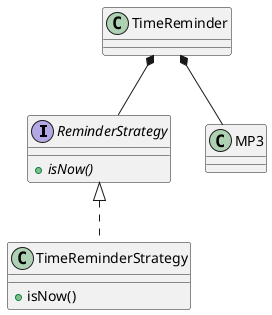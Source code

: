 @startuml
interface ReminderStrategy {
  + {abstract} isNow()
}

class TimeReminderStrategy implements ReminderStrategy {
  + isNow()
}

TimeReminder *-- ReminderStrategy
TimeReminder *-- MP3
@enduml